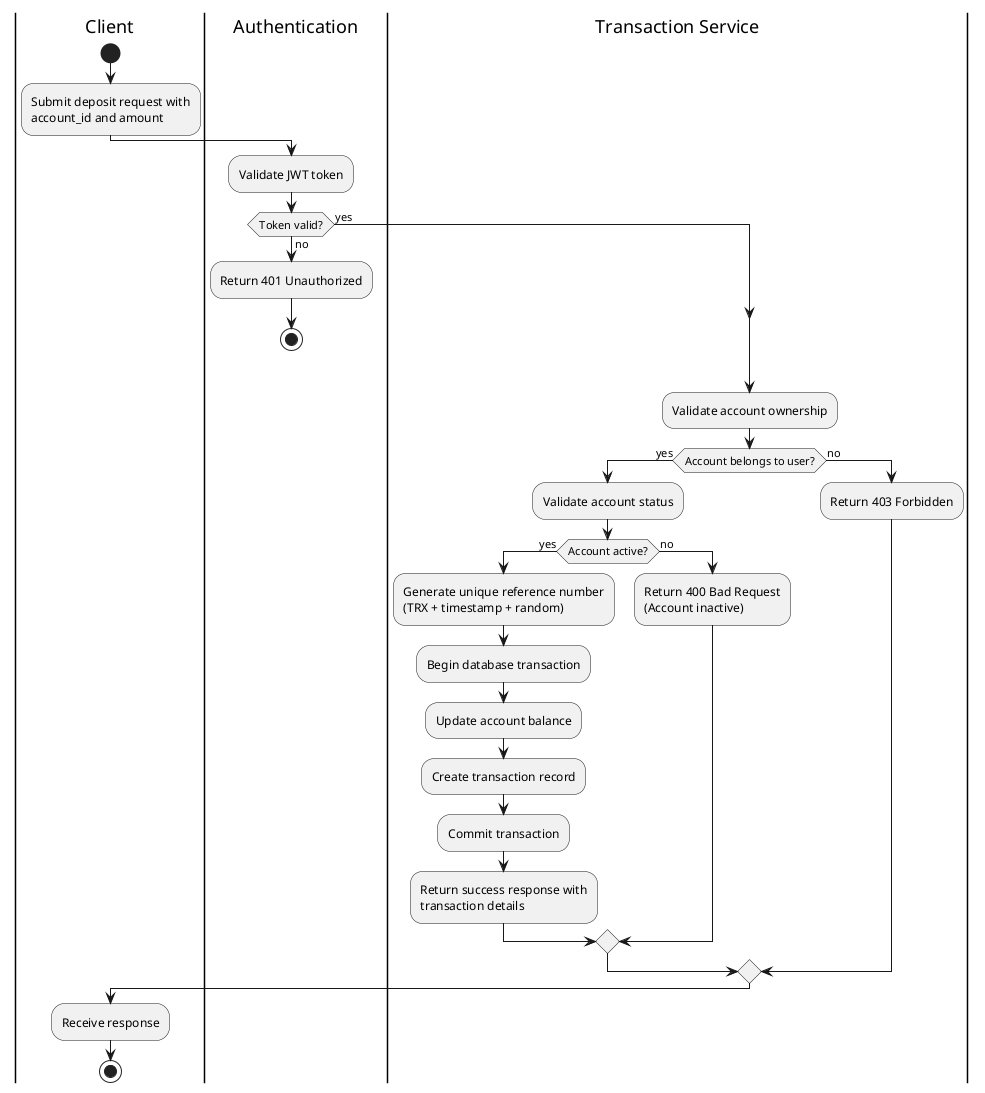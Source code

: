 @startuml Deposit Activity

|Client|
start
:Submit deposit request with
account_id and amount;

|Authentication|
:Validate JWT token;
if (Token valid?) then (yes)
else (no)
  :Return 401 Unauthorized;
  stop
endif

|Transaction Service|
:Validate account ownership;
if (Account belongs to user?) then (yes)
  :Validate account status;
  if (Account active?) then (yes)
    :Generate unique reference number
    (TRX + timestamp + random);
    :Begin database transaction;
    :Update account balance;
    :Create transaction record;
    :Commit transaction;
    :Return success response with
    transaction details;
  else (no)
    :Return 400 Bad Request
    (Account inactive);
  endif
else (no)
  :Return 403 Forbidden;
endif

|Client|
:Receive response;

stop

@enduml
